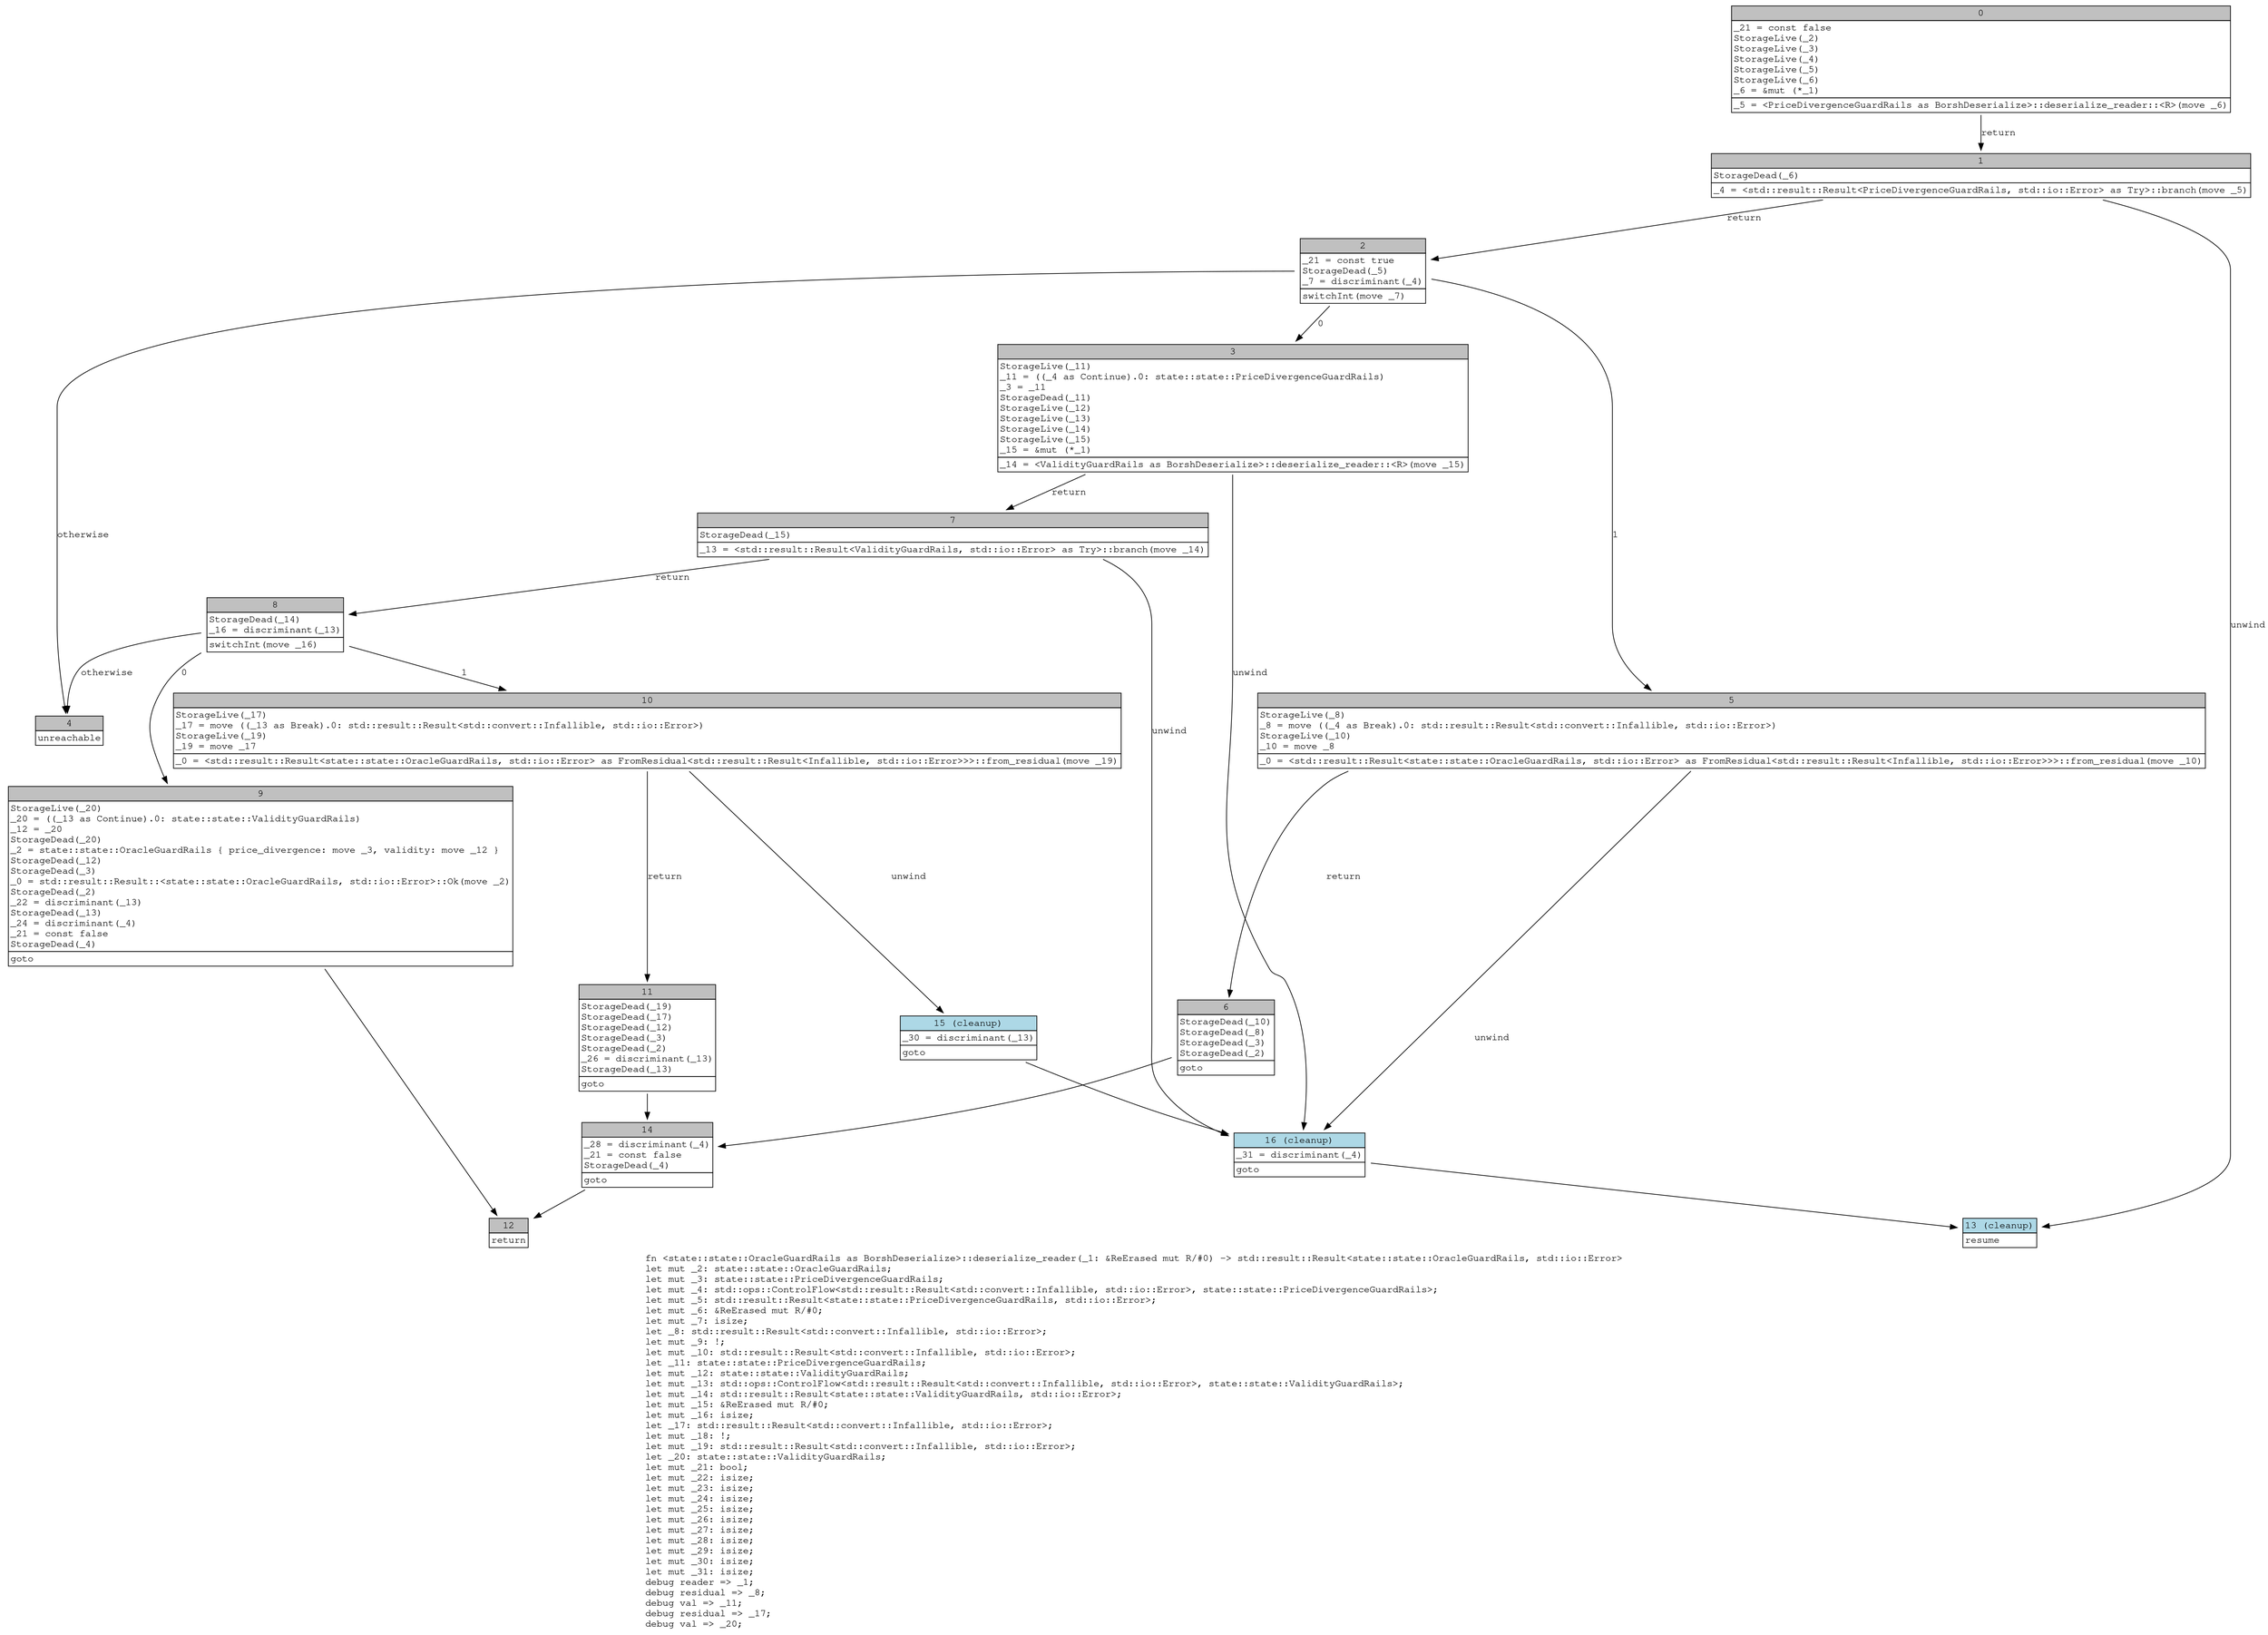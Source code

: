 digraph Mir_0_18192 {
    graph [fontname="Courier, monospace"];
    node [fontname="Courier, monospace"];
    edge [fontname="Courier, monospace"];
    label=<fn &lt;state::state::OracleGuardRails as BorshDeserialize&gt;::deserialize_reader(_1: &amp;ReErased mut R/#0) -&gt; std::result::Result&lt;state::state::OracleGuardRails, std::io::Error&gt;<br align="left"/>let mut _2: state::state::OracleGuardRails;<br align="left"/>let mut _3: state::state::PriceDivergenceGuardRails;<br align="left"/>let mut _4: std::ops::ControlFlow&lt;std::result::Result&lt;std::convert::Infallible, std::io::Error&gt;, state::state::PriceDivergenceGuardRails&gt;;<br align="left"/>let mut _5: std::result::Result&lt;state::state::PriceDivergenceGuardRails, std::io::Error&gt;;<br align="left"/>let mut _6: &amp;ReErased mut R/#0;<br align="left"/>let mut _7: isize;<br align="left"/>let _8: std::result::Result&lt;std::convert::Infallible, std::io::Error&gt;;<br align="left"/>let mut _9: !;<br align="left"/>let mut _10: std::result::Result&lt;std::convert::Infallible, std::io::Error&gt;;<br align="left"/>let _11: state::state::PriceDivergenceGuardRails;<br align="left"/>let mut _12: state::state::ValidityGuardRails;<br align="left"/>let mut _13: std::ops::ControlFlow&lt;std::result::Result&lt;std::convert::Infallible, std::io::Error&gt;, state::state::ValidityGuardRails&gt;;<br align="left"/>let mut _14: std::result::Result&lt;state::state::ValidityGuardRails, std::io::Error&gt;;<br align="left"/>let mut _15: &amp;ReErased mut R/#0;<br align="left"/>let mut _16: isize;<br align="left"/>let _17: std::result::Result&lt;std::convert::Infallible, std::io::Error&gt;;<br align="left"/>let mut _18: !;<br align="left"/>let mut _19: std::result::Result&lt;std::convert::Infallible, std::io::Error&gt;;<br align="left"/>let _20: state::state::ValidityGuardRails;<br align="left"/>let mut _21: bool;<br align="left"/>let mut _22: isize;<br align="left"/>let mut _23: isize;<br align="left"/>let mut _24: isize;<br align="left"/>let mut _25: isize;<br align="left"/>let mut _26: isize;<br align="left"/>let mut _27: isize;<br align="left"/>let mut _28: isize;<br align="left"/>let mut _29: isize;<br align="left"/>let mut _30: isize;<br align="left"/>let mut _31: isize;<br align="left"/>debug reader =&gt; _1;<br align="left"/>debug residual =&gt; _8;<br align="left"/>debug val =&gt; _11;<br align="left"/>debug residual =&gt; _17;<br align="left"/>debug val =&gt; _20;<br align="left"/>>;
    bb0__0_18192 [shape="none", label=<<table border="0" cellborder="1" cellspacing="0"><tr><td bgcolor="gray" align="center" colspan="1">0</td></tr><tr><td align="left" balign="left">_21 = const false<br/>StorageLive(_2)<br/>StorageLive(_3)<br/>StorageLive(_4)<br/>StorageLive(_5)<br/>StorageLive(_6)<br/>_6 = &amp;mut (*_1)<br/></td></tr><tr><td align="left">_5 = &lt;PriceDivergenceGuardRails as BorshDeserialize&gt;::deserialize_reader::&lt;R&gt;(move _6)</td></tr></table>>];
    bb1__0_18192 [shape="none", label=<<table border="0" cellborder="1" cellspacing="0"><tr><td bgcolor="gray" align="center" colspan="1">1</td></tr><tr><td align="left" balign="left">StorageDead(_6)<br/></td></tr><tr><td align="left">_4 = &lt;std::result::Result&lt;PriceDivergenceGuardRails, std::io::Error&gt; as Try&gt;::branch(move _5)</td></tr></table>>];
    bb2__0_18192 [shape="none", label=<<table border="0" cellborder="1" cellspacing="0"><tr><td bgcolor="gray" align="center" colspan="1">2</td></tr><tr><td align="left" balign="left">_21 = const true<br/>StorageDead(_5)<br/>_7 = discriminant(_4)<br/></td></tr><tr><td align="left">switchInt(move _7)</td></tr></table>>];
    bb3__0_18192 [shape="none", label=<<table border="0" cellborder="1" cellspacing="0"><tr><td bgcolor="gray" align="center" colspan="1">3</td></tr><tr><td align="left" balign="left">StorageLive(_11)<br/>_11 = ((_4 as Continue).0: state::state::PriceDivergenceGuardRails)<br/>_3 = _11<br/>StorageDead(_11)<br/>StorageLive(_12)<br/>StorageLive(_13)<br/>StorageLive(_14)<br/>StorageLive(_15)<br/>_15 = &amp;mut (*_1)<br/></td></tr><tr><td align="left">_14 = &lt;ValidityGuardRails as BorshDeserialize&gt;::deserialize_reader::&lt;R&gt;(move _15)</td></tr></table>>];
    bb4__0_18192 [shape="none", label=<<table border="0" cellborder="1" cellspacing="0"><tr><td bgcolor="gray" align="center" colspan="1">4</td></tr><tr><td align="left">unreachable</td></tr></table>>];
    bb5__0_18192 [shape="none", label=<<table border="0" cellborder="1" cellspacing="0"><tr><td bgcolor="gray" align="center" colspan="1">5</td></tr><tr><td align="left" balign="left">StorageLive(_8)<br/>_8 = move ((_4 as Break).0: std::result::Result&lt;std::convert::Infallible, std::io::Error&gt;)<br/>StorageLive(_10)<br/>_10 = move _8<br/></td></tr><tr><td align="left">_0 = &lt;std::result::Result&lt;state::state::OracleGuardRails, std::io::Error&gt; as FromResidual&lt;std::result::Result&lt;Infallible, std::io::Error&gt;&gt;&gt;::from_residual(move _10)</td></tr></table>>];
    bb6__0_18192 [shape="none", label=<<table border="0" cellborder="1" cellspacing="0"><tr><td bgcolor="gray" align="center" colspan="1">6</td></tr><tr><td align="left" balign="left">StorageDead(_10)<br/>StorageDead(_8)<br/>StorageDead(_3)<br/>StorageDead(_2)<br/></td></tr><tr><td align="left">goto</td></tr></table>>];
    bb7__0_18192 [shape="none", label=<<table border="0" cellborder="1" cellspacing="0"><tr><td bgcolor="gray" align="center" colspan="1">7</td></tr><tr><td align="left" balign="left">StorageDead(_15)<br/></td></tr><tr><td align="left">_13 = &lt;std::result::Result&lt;ValidityGuardRails, std::io::Error&gt; as Try&gt;::branch(move _14)</td></tr></table>>];
    bb8__0_18192 [shape="none", label=<<table border="0" cellborder="1" cellspacing="0"><tr><td bgcolor="gray" align="center" colspan="1">8</td></tr><tr><td align="left" balign="left">StorageDead(_14)<br/>_16 = discriminant(_13)<br/></td></tr><tr><td align="left">switchInt(move _16)</td></tr></table>>];
    bb9__0_18192 [shape="none", label=<<table border="0" cellborder="1" cellspacing="0"><tr><td bgcolor="gray" align="center" colspan="1">9</td></tr><tr><td align="left" balign="left">StorageLive(_20)<br/>_20 = ((_13 as Continue).0: state::state::ValidityGuardRails)<br/>_12 = _20<br/>StorageDead(_20)<br/>_2 = state::state::OracleGuardRails { price_divergence: move _3, validity: move _12 }<br/>StorageDead(_12)<br/>StorageDead(_3)<br/>_0 = std::result::Result::&lt;state::state::OracleGuardRails, std::io::Error&gt;::Ok(move _2)<br/>StorageDead(_2)<br/>_22 = discriminant(_13)<br/>StorageDead(_13)<br/>_24 = discriminant(_4)<br/>_21 = const false<br/>StorageDead(_4)<br/></td></tr><tr><td align="left">goto</td></tr></table>>];
    bb10__0_18192 [shape="none", label=<<table border="0" cellborder="1" cellspacing="0"><tr><td bgcolor="gray" align="center" colspan="1">10</td></tr><tr><td align="left" balign="left">StorageLive(_17)<br/>_17 = move ((_13 as Break).0: std::result::Result&lt;std::convert::Infallible, std::io::Error&gt;)<br/>StorageLive(_19)<br/>_19 = move _17<br/></td></tr><tr><td align="left">_0 = &lt;std::result::Result&lt;state::state::OracleGuardRails, std::io::Error&gt; as FromResidual&lt;std::result::Result&lt;Infallible, std::io::Error&gt;&gt;&gt;::from_residual(move _19)</td></tr></table>>];
    bb11__0_18192 [shape="none", label=<<table border="0" cellborder="1" cellspacing="0"><tr><td bgcolor="gray" align="center" colspan="1">11</td></tr><tr><td align="left" balign="left">StorageDead(_19)<br/>StorageDead(_17)<br/>StorageDead(_12)<br/>StorageDead(_3)<br/>StorageDead(_2)<br/>_26 = discriminant(_13)<br/>StorageDead(_13)<br/></td></tr><tr><td align="left">goto</td></tr></table>>];
    bb12__0_18192 [shape="none", label=<<table border="0" cellborder="1" cellspacing="0"><tr><td bgcolor="gray" align="center" colspan="1">12</td></tr><tr><td align="left">return</td></tr></table>>];
    bb13__0_18192 [shape="none", label=<<table border="0" cellborder="1" cellspacing="0"><tr><td bgcolor="lightblue" align="center" colspan="1">13 (cleanup)</td></tr><tr><td align="left">resume</td></tr></table>>];
    bb14__0_18192 [shape="none", label=<<table border="0" cellborder="1" cellspacing="0"><tr><td bgcolor="gray" align="center" colspan="1">14</td></tr><tr><td align="left" balign="left">_28 = discriminant(_4)<br/>_21 = const false<br/>StorageDead(_4)<br/></td></tr><tr><td align="left">goto</td></tr></table>>];
    bb15__0_18192 [shape="none", label=<<table border="0" cellborder="1" cellspacing="0"><tr><td bgcolor="lightblue" align="center" colspan="1">15 (cleanup)</td></tr><tr><td align="left" balign="left">_30 = discriminant(_13)<br/></td></tr><tr><td align="left">goto</td></tr></table>>];
    bb16__0_18192 [shape="none", label=<<table border="0" cellborder="1" cellspacing="0"><tr><td bgcolor="lightblue" align="center" colspan="1">16 (cleanup)</td></tr><tr><td align="left" balign="left">_31 = discriminant(_4)<br/></td></tr><tr><td align="left">goto</td></tr></table>>];
    bb0__0_18192 -> bb1__0_18192 [label="return"];
    bb1__0_18192 -> bb2__0_18192 [label="return"];
    bb1__0_18192 -> bb13__0_18192 [label="unwind"];
    bb2__0_18192 -> bb3__0_18192 [label="0"];
    bb2__0_18192 -> bb5__0_18192 [label="1"];
    bb2__0_18192 -> bb4__0_18192 [label="otherwise"];
    bb3__0_18192 -> bb7__0_18192 [label="return"];
    bb3__0_18192 -> bb16__0_18192 [label="unwind"];
    bb5__0_18192 -> bb6__0_18192 [label="return"];
    bb5__0_18192 -> bb16__0_18192 [label="unwind"];
    bb6__0_18192 -> bb14__0_18192 [label=""];
    bb7__0_18192 -> bb8__0_18192 [label="return"];
    bb7__0_18192 -> bb16__0_18192 [label="unwind"];
    bb8__0_18192 -> bb9__0_18192 [label="0"];
    bb8__0_18192 -> bb10__0_18192 [label="1"];
    bb8__0_18192 -> bb4__0_18192 [label="otherwise"];
    bb9__0_18192 -> bb12__0_18192 [label=""];
    bb10__0_18192 -> bb11__0_18192 [label="return"];
    bb10__0_18192 -> bb15__0_18192 [label="unwind"];
    bb11__0_18192 -> bb14__0_18192 [label=""];
    bb14__0_18192 -> bb12__0_18192 [label=""];
    bb15__0_18192 -> bb16__0_18192 [label=""];
    bb16__0_18192 -> bb13__0_18192 [label=""];
}
